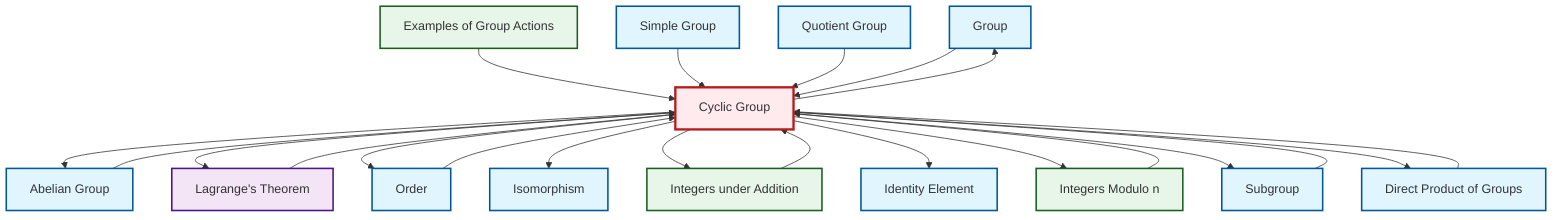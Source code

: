 graph TD
    classDef definition fill:#e1f5fe,stroke:#01579b,stroke-width:2px
    classDef theorem fill:#f3e5f5,stroke:#4a148c,stroke-width:2px
    classDef axiom fill:#fff3e0,stroke:#e65100,stroke-width:2px
    classDef example fill:#e8f5e9,stroke:#1b5e20,stroke-width:2px
    classDef current fill:#ffebee,stroke:#b71c1c,stroke-width:3px
    def-isomorphism["Isomorphism"]:::definition
    def-group["Group"]:::definition
    def-abelian-group["Abelian Group"]:::definition
    def-direct-product["Direct Product of Groups"]:::definition
    def-identity-element["Identity Element"]:::definition
    def-simple-group["Simple Group"]:::definition
    ex-quotient-integers-mod-n["Integers Modulo n"]:::example
    ex-group-action-examples["Examples of Group Actions"]:::example
    def-cyclic-group["Cyclic Group"]:::definition
    def-subgroup["Subgroup"]:::definition
    def-quotient-group["Quotient Group"]:::definition
    thm-lagrange["Lagrange's Theorem"]:::theorem
    ex-integers-addition["Integers under Addition"]:::example
    def-order["Order"]:::definition
    def-order --> def-cyclic-group
    ex-quotient-integers-mod-n --> def-cyclic-group
    def-cyclic-group --> def-abelian-group
    thm-lagrange --> def-cyclic-group
    def-cyclic-group --> thm-lagrange
    ex-group-action-examples --> def-cyclic-group
    ex-integers-addition --> def-cyclic-group
    def-abelian-group --> def-cyclic-group
    def-simple-group --> def-cyclic-group
    def-cyclic-group --> def-order
    def-quotient-group --> def-cyclic-group
    def-cyclic-group --> def-isomorphism
    def-cyclic-group --> ex-integers-addition
    def-group --> def-cyclic-group
    def-subgroup --> def-cyclic-group
    def-cyclic-group --> def-group
    def-cyclic-group --> def-identity-element
    def-cyclic-group --> ex-quotient-integers-mod-n
    def-cyclic-group --> def-subgroup
    def-cyclic-group --> def-direct-product
    def-direct-product --> def-cyclic-group
    class def-cyclic-group current